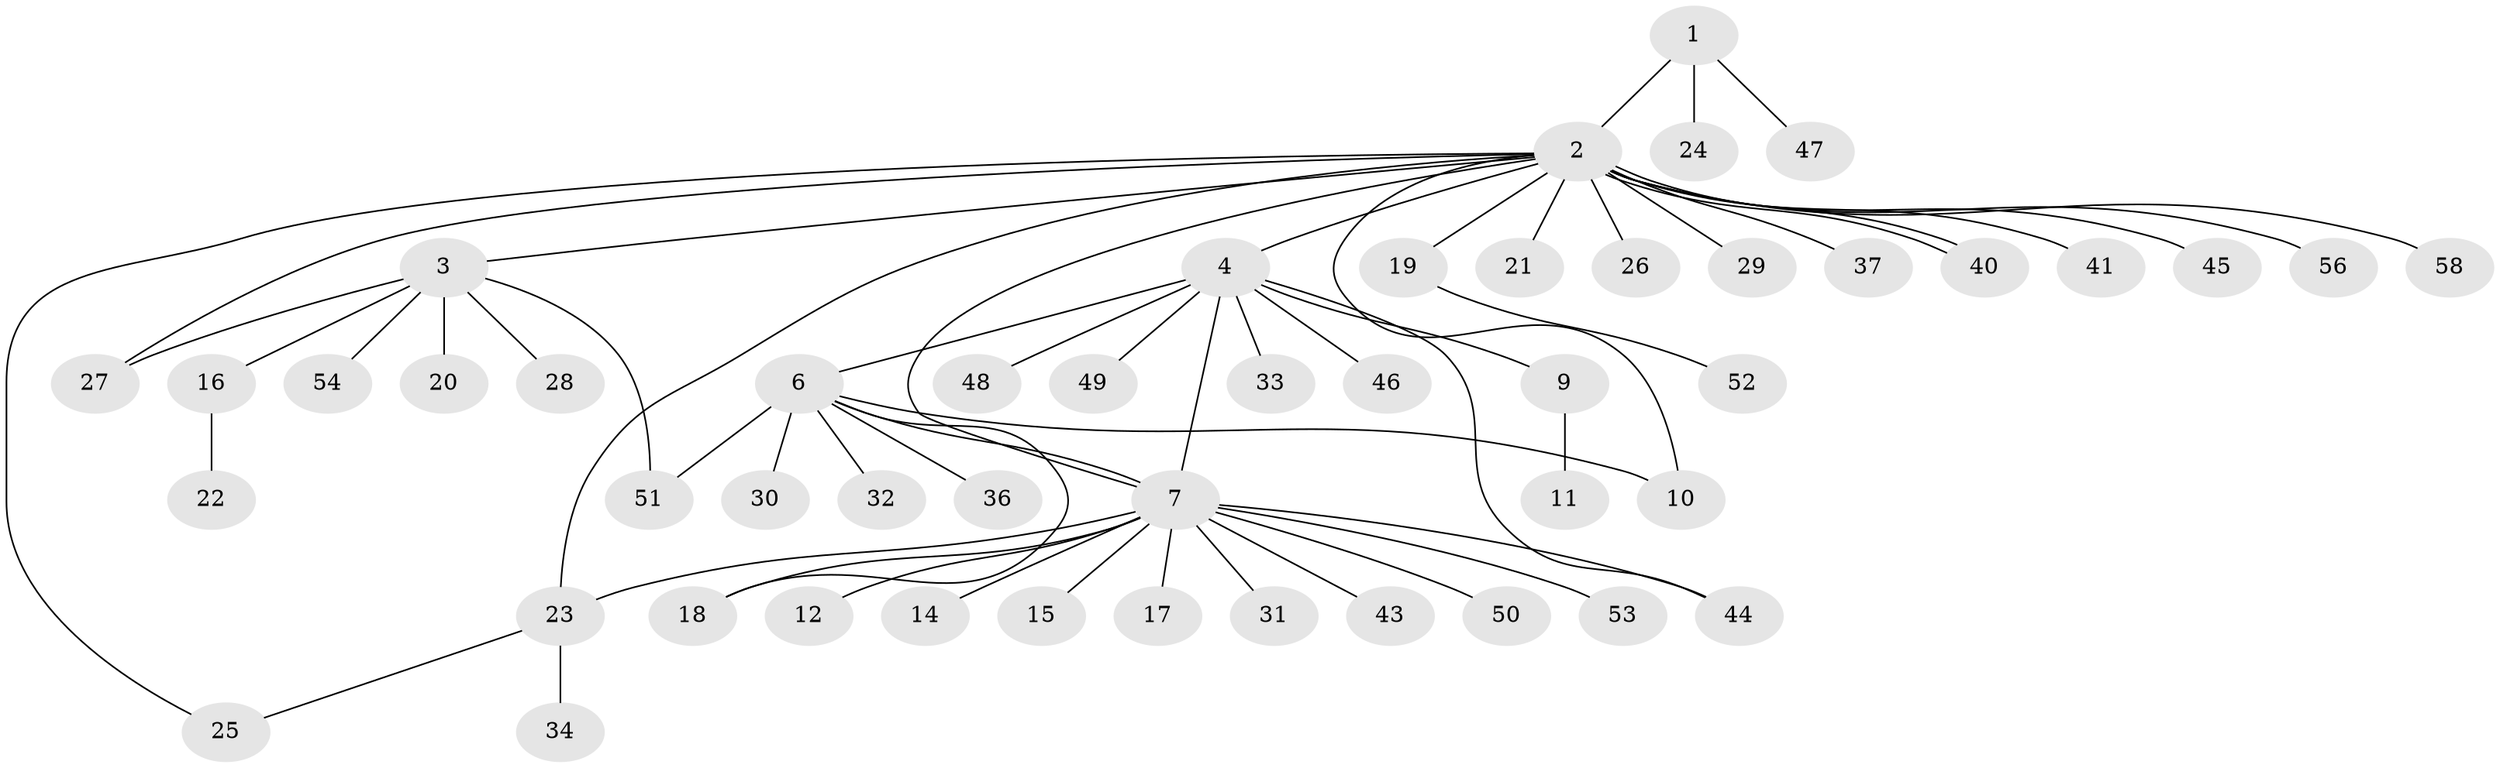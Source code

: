 // original degree distribution, {2: 0.2413793103448276, 20: 0.017241379310344827, 4: 0.034482758620689655, 11: 0.034482758620689655, 5: 0.034482758620689655, 8: 0.017241379310344827, 3: 0.034482758620689655, 1: 0.5862068965517241}
// Generated by graph-tools (version 1.1) at 2025/41/03/06/25 10:41:49]
// undirected, 49 vertices, 58 edges
graph export_dot {
graph [start="1"]
  node [color=gray90,style=filled];
  1 [super="+8"];
  2 [super="+57"];
  3 [super="+5"];
  4 [super="+38"];
  6 [super="+35"];
  7 [super="+13"];
  9;
  10;
  11 [super="+39"];
  12;
  14;
  15;
  16;
  17;
  18;
  19;
  20;
  21;
  22;
  23;
  24;
  25 [super="+55"];
  26;
  27;
  28;
  29;
  30;
  31;
  32;
  33;
  34;
  36;
  37;
  40 [super="+42"];
  41;
  43;
  44;
  45;
  46;
  47;
  48;
  49;
  50;
  51;
  52;
  53;
  54;
  56;
  58;
  1 -- 2;
  1 -- 24;
  1 -- 47;
  2 -- 3;
  2 -- 4;
  2 -- 7;
  2 -- 10;
  2 -- 19;
  2 -- 21;
  2 -- 23;
  2 -- 26;
  2 -- 27;
  2 -- 29;
  2 -- 37;
  2 -- 40;
  2 -- 40;
  2 -- 41;
  2 -- 45;
  2 -- 56;
  2 -- 58;
  2 -- 25;
  3 -- 27;
  3 -- 54;
  3 -- 16;
  3 -- 51;
  3 -- 20;
  3 -- 28;
  4 -- 6;
  4 -- 7;
  4 -- 9;
  4 -- 33;
  4 -- 44;
  4 -- 46;
  4 -- 48;
  4 -- 49;
  6 -- 10;
  6 -- 18;
  6 -- 30;
  6 -- 32;
  6 -- 36;
  6 -- 51;
  6 -- 7;
  7 -- 12;
  7 -- 14;
  7 -- 18;
  7 -- 23;
  7 -- 31;
  7 -- 44;
  7 -- 50;
  7 -- 53;
  7 -- 17;
  7 -- 43;
  7 -- 15;
  9 -- 11;
  16 -- 22;
  19 -- 52;
  23 -- 25;
  23 -- 34;
}
